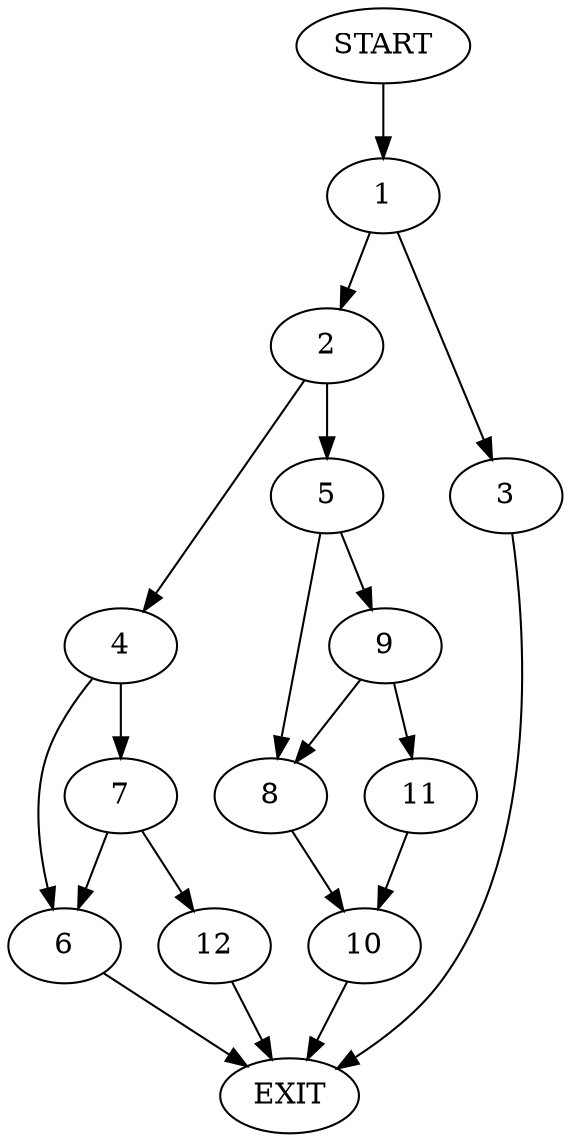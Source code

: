 digraph {
0 [label="START"]
13 [label="EXIT"]
0 -> 1
1 -> 2
1 -> 3
2 -> 4
2 -> 5
3 -> 13
4 -> 6
4 -> 7
5 -> 8
5 -> 9
8 -> 10
9 -> 11
9 -> 8
11 -> 10
10 -> 13
6 -> 13
7 -> 6
7 -> 12
12 -> 13
}
